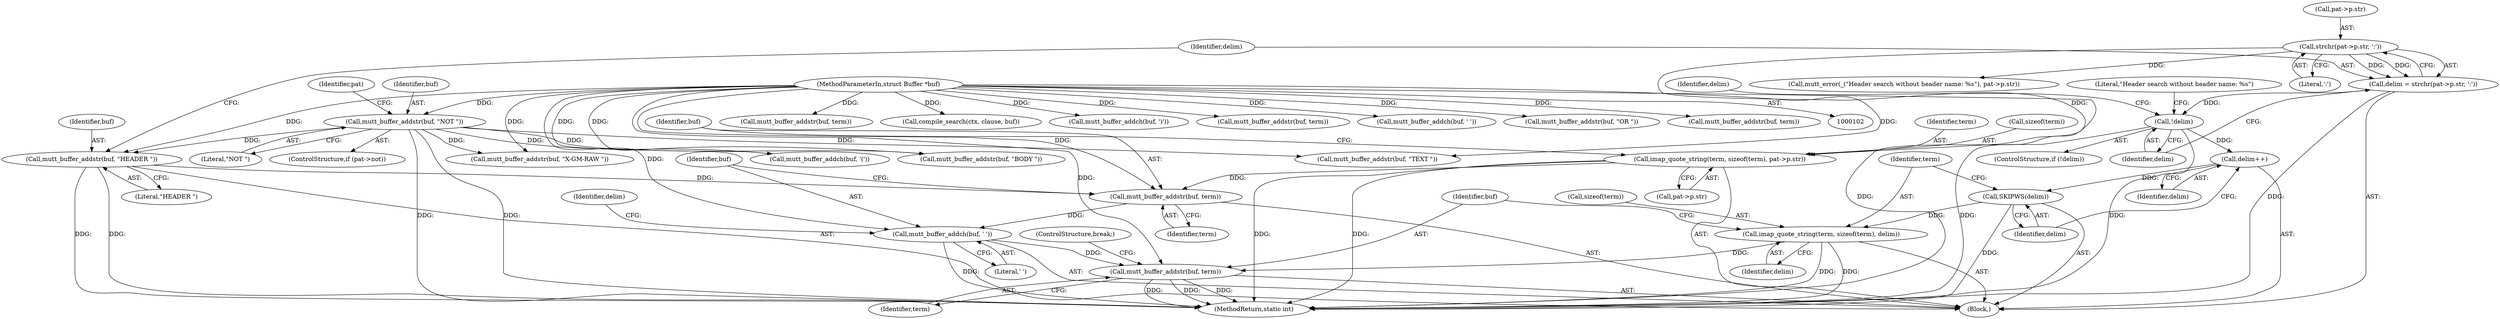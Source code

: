 digraph "1_neomutt_e52393740334443ae0206cab2d7caef381646725_1@pointer" {
"1000267" [label="(Call,mutt_buffer_addstr(buf, term))"];
"1000251" [label="(Call,mutt_buffer_addch(buf, ' '))"];
"1000248" [label="(Call,mutt_buffer_addstr(buf, term))"];
"1000208" [label="(Call,mutt_buffer_addstr(buf, \"HEADER \"))"];
"1000119" [label="(Call,mutt_buffer_addstr(buf, \"NOT \"))"];
"1000105" [label="(MethodParameterIn,struct Buffer *buf)"];
"1000239" [label="(Call,imap_quote_string(term, sizeof(term), pat->p.str))"];
"1000213" [label="(Call,strchr(pat->p.str, ':'))"];
"1000262" [label="(Call,imap_quote_string(term, sizeof(term), delim))"];
"1000260" [label="(Call,SKIPWS(delim))"];
"1000258" [label="(Call,delim++)"];
"1000221" [label="(Call,!delim)"];
"1000211" [label="(Call,delim = strchr(pat->p.str, ':'))"];
"1000268" [label="(Identifier,buf)"];
"1000220" [label="(ControlStructure,if (!delim))"];
"1000269" [label="(Identifier,term)"];
"1000260" [label="(Call,SKIPWS(delim))"];
"1000261" [label="(Identifier,delim)"];
"1000208" [label="(Call,mutt_buffer_addstr(buf, \"HEADER \"))"];
"1000119" [label="(Call,mutt_buffer_addstr(buf, \"NOT \"))"];
"1000256" [label="(Identifier,delim)"];
"1000249" [label="(Identifier,buf)"];
"1000253" [label="(Literal,' ')"];
"1000301" [label="(Call,mutt_buffer_addstr(buf, term))"];
"1000211" [label="(Call,delim = strchr(pat->p.str, ':'))"];
"1000224" [label="(Call,mutt_error(_(\"Header search without header name: %s\"), pat->p.str))"];
"1000120" [label="(Identifier,buf)"];
"1000174" [label="(Call,compile_search(ctx, clause, buf))"];
"1000226" [label="(Literal,\"Header search without header name: %s\")"];
"1000206" [label="(Block,)"];
"1000270" [label="(ControlStructure,break;)"];
"1000237" [label="(Identifier,delim)"];
"1000192" [label="(Call,mutt_buffer_addch(buf, ')'))"];
"1000241" [label="(Call,sizeof(term))"];
"1000239" [label="(Call,imap_quote_string(term, sizeof(term), pat->p.str))"];
"1000259" [label="(Identifier,delim)"];
"1000209" [label="(Identifier,buf)"];
"1000252" [label="(Identifier,buf)"];
"1000284" [label="(Call,mutt_buffer_addstr(buf, term))"];
"1000262" [label="(Call,imap_quote_string(term, sizeof(term), delim))"];
"1000240" [label="(Identifier,term)"];
"1000213" [label="(Call,strchr(pat->p.str, ':'))"];
"1000219" [label="(Literal,':')"];
"1000267" [label="(Call,mutt_buffer_addstr(buf, term))"];
"1000243" [label="(Call,pat->p.str)"];
"1000272" [label="(Call,mutt_buffer_addstr(buf, \"BODY \"))"];
"1000250" [label="(Identifier,term)"];
"1000248" [label="(Call,mutt_buffer_addstr(buf, term))"];
"1000289" [label="(Call,mutt_buffer_addstr(buf, \"TEXT \"))"];
"1000264" [label="(Call,sizeof(term))"];
"1000258" [label="(Call,delim++)"];
"1000222" [label="(Identifier,delim)"];
"1000212" [label="(Identifier,delim)"];
"1000221" [label="(Call,!delim)"];
"1000115" [label="(ControlStructure,if (pat->not))"];
"1000146" [label="(Call,mutt_buffer_addch(buf, '('))"];
"1000332" [label="(Call,mutt_buffer_addstr(buf, \"X-GM-RAW \"))"];
"1000121" [label="(Literal,\"NOT \")"];
"1000105" [label="(MethodParameterIn,struct Buffer *buf)"];
"1000350" [label="(MethodReturn,static int)"];
"1000266" [label="(Identifier,delim)"];
"1000263" [label="(Identifier,term)"];
"1000184" [label="(Call,mutt_buffer_addch(buf, ' '))"];
"1000210" [label="(Literal,\"HEADER \")"];
"1000124" [label="(Identifier,pat)"];
"1000167" [label="(Call,mutt_buffer_addstr(buf, \"OR \"))"];
"1000214" [label="(Call,pat->p.str)"];
"1000251" [label="(Call,mutt_buffer_addch(buf, ' '))"];
"1000344" [label="(Call,mutt_buffer_addstr(buf, term))"];
"1000267" -> "1000206"  [label="AST: "];
"1000267" -> "1000269"  [label="CFG: "];
"1000268" -> "1000267"  [label="AST: "];
"1000269" -> "1000267"  [label="AST: "];
"1000270" -> "1000267"  [label="CFG: "];
"1000267" -> "1000350"  [label="DDG: "];
"1000267" -> "1000350"  [label="DDG: "];
"1000267" -> "1000350"  [label="DDG: "];
"1000251" -> "1000267"  [label="DDG: "];
"1000105" -> "1000267"  [label="DDG: "];
"1000262" -> "1000267"  [label="DDG: "];
"1000251" -> "1000206"  [label="AST: "];
"1000251" -> "1000253"  [label="CFG: "];
"1000252" -> "1000251"  [label="AST: "];
"1000253" -> "1000251"  [label="AST: "];
"1000256" -> "1000251"  [label="CFG: "];
"1000251" -> "1000350"  [label="DDG: "];
"1000248" -> "1000251"  [label="DDG: "];
"1000105" -> "1000251"  [label="DDG: "];
"1000248" -> "1000206"  [label="AST: "];
"1000248" -> "1000250"  [label="CFG: "];
"1000249" -> "1000248"  [label="AST: "];
"1000250" -> "1000248"  [label="AST: "];
"1000252" -> "1000248"  [label="CFG: "];
"1000208" -> "1000248"  [label="DDG: "];
"1000105" -> "1000248"  [label="DDG: "];
"1000239" -> "1000248"  [label="DDG: "];
"1000208" -> "1000206"  [label="AST: "];
"1000208" -> "1000210"  [label="CFG: "];
"1000209" -> "1000208"  [label="AST: "];
"1000210" -> "1000208"  [label="AST: "];
"1000212" -> "1000208"  [label="CFG: "];
"1000208" -> "1000350"  [label="DDG: "];
"1000208" -> "1000350"  [label="DDG: "];
"1000119" -> "1000208"  [label="DDG: "];
"1000105" -> "1000208"  [label="DDG: "];
"1000119" -> "1000115"  [label="AST: "];
"1000119" -> "1000121"  [label="CFG: "];
"1000120" -> "1000119"  [label="AST: "];
"1000121" -> "1000119"  [label="AST: "];
"1000124" -> "1000119"  [label="CFG: "];
"1000119" -> "1000350"  [label="DDG: "];
"1000119" -> "1000350"  [label="DDG: "];
"1000105" -> "1000119"  [label="DDG: "];
"1000119" -> "1000146"  [label="DDG: "];
"1000119" -> "1000272"  [label="DDG: "];
"1000119" -> "1000289"  [label="DDG: "];
"1000119" -> "1000332"  [label="DDG: "];
"1000105" -> "1000102"  [label="AST: "];
"1000105" -> "1000350"  [label="DDG: "];
"1000105" -> "1000146"  [label="DDG: "];
"1000105" -> "1000167"  [label="DDG: "];
"1000105" -> "1000174"  [label="DDG: "];
"1000105" -> "1000184"  [label="DDG: "];
"1000105" -> "1000192"  [label="DDG: "];
"1000105" -> "1000272"  [label="DDG: "];
"1000105" -> "1000284"  [label="DDG: "];
"1000105" -> "1000289"  [label="DDG: "];
"1000105" -> "1000301"  [label="DDG: "];
"1000105" -> "1000332"  [label="DDG: "];
"1000105" -> "1000344"  [label="DDG: "];
"1000239" -> "1000206"  [label="AST: "];
"1000239" -> "1000243"  [label="CFG: "];
"1000240" -> "1000239"  [label="AST: "];
"1000241" -> "1000239"  [label="AST: "];
"1000243" -> "1000239"  [label="AST: "];
"1000249" -> "1000239"  [label="CFG: "];
"1000239" -> "1000350"  [label="DDG: "];
"1000239" -> "1000350"  [label="DDG: "];
"1000213" -> "1000239"  [label="DDG: "];
"1000213" -> "1000211"  [label="AST: "];
"1000213" -> "1000219"  [label="CFG: "];
"1000214" -> "1000213"  [label="AST: "];
"1000219" -> "1000213"  [label="AST: "];
"1000211" -> "1000213"  [label="CFG: "];
"1000213" -> "1000211"  [label="DDG: "];
"1000213" -> "1000211"  [label="DDG: "];
"1000213" -> "1000224"  [label="DDG: "];
"1000262" -> "1000206"  [label="AST: "];
"1000262" -> "1000266"  [label="CFG: "];
"1000263" -> "1000262"  [label="AST: "];
"1000264" -> "1000262"  [label="AST: "];
"1000266" -> "1000262"  [label="AST: "];
"1000268" -> "1000262"  [label="CFG: "];
"1000262" -> "1000350"  [label="DDG: "];
"1000262" -> "1000350"  [label="DDG: "];
"1000260" -> "1000262"  [label="DDG: "];
"1000260" -> "1000206"  [label="AST: "];
"1000260" -> "1000261"  [label="CFG: "];
"1000261" -> "1000260"  [label="AST: "];
"1000263" -> "1000260"  [label="CFG: "];
"1000260" -> "1000350"  [label="DDG: "];
"1000258" -> "1000260"  [label="DDG: "];
"1000258" -> "1000206"  [label="AST: "];
"1000258" -> "1000259"  [label="CFG: "];
"1000259" -> "1000258"  [label="AST: "];
"1000261" -> "1000258"  [label="CFG: "];
"1000221" -> "1000258"  [label="DDG: "];
"1000221" -> "1000220"  [label="AST: "];
"1000221" -> "1000222"  [label="CFG: "];
"1000222" -> "1000221"  [label="AST: "];
"1000226" -> "1000221"  [label="CFG: "];
"1000237" -> "1000221"  [label="CFG: "];
"1000221" -> "1000350"  [label="DDG: "];
"1000221" -> "1000350"  [label="DDG: "];
"1000211" -> "1000221"  [label="DDG: "];
"1000211" -> "1000206"  [label="AST: "];
"1000212" -> "1000211"  [label="AST: "];
"1000222" -> "1000211"  [label="CFG: "];
"1000211" -> "1000350"  [label="DDG: "];
}
